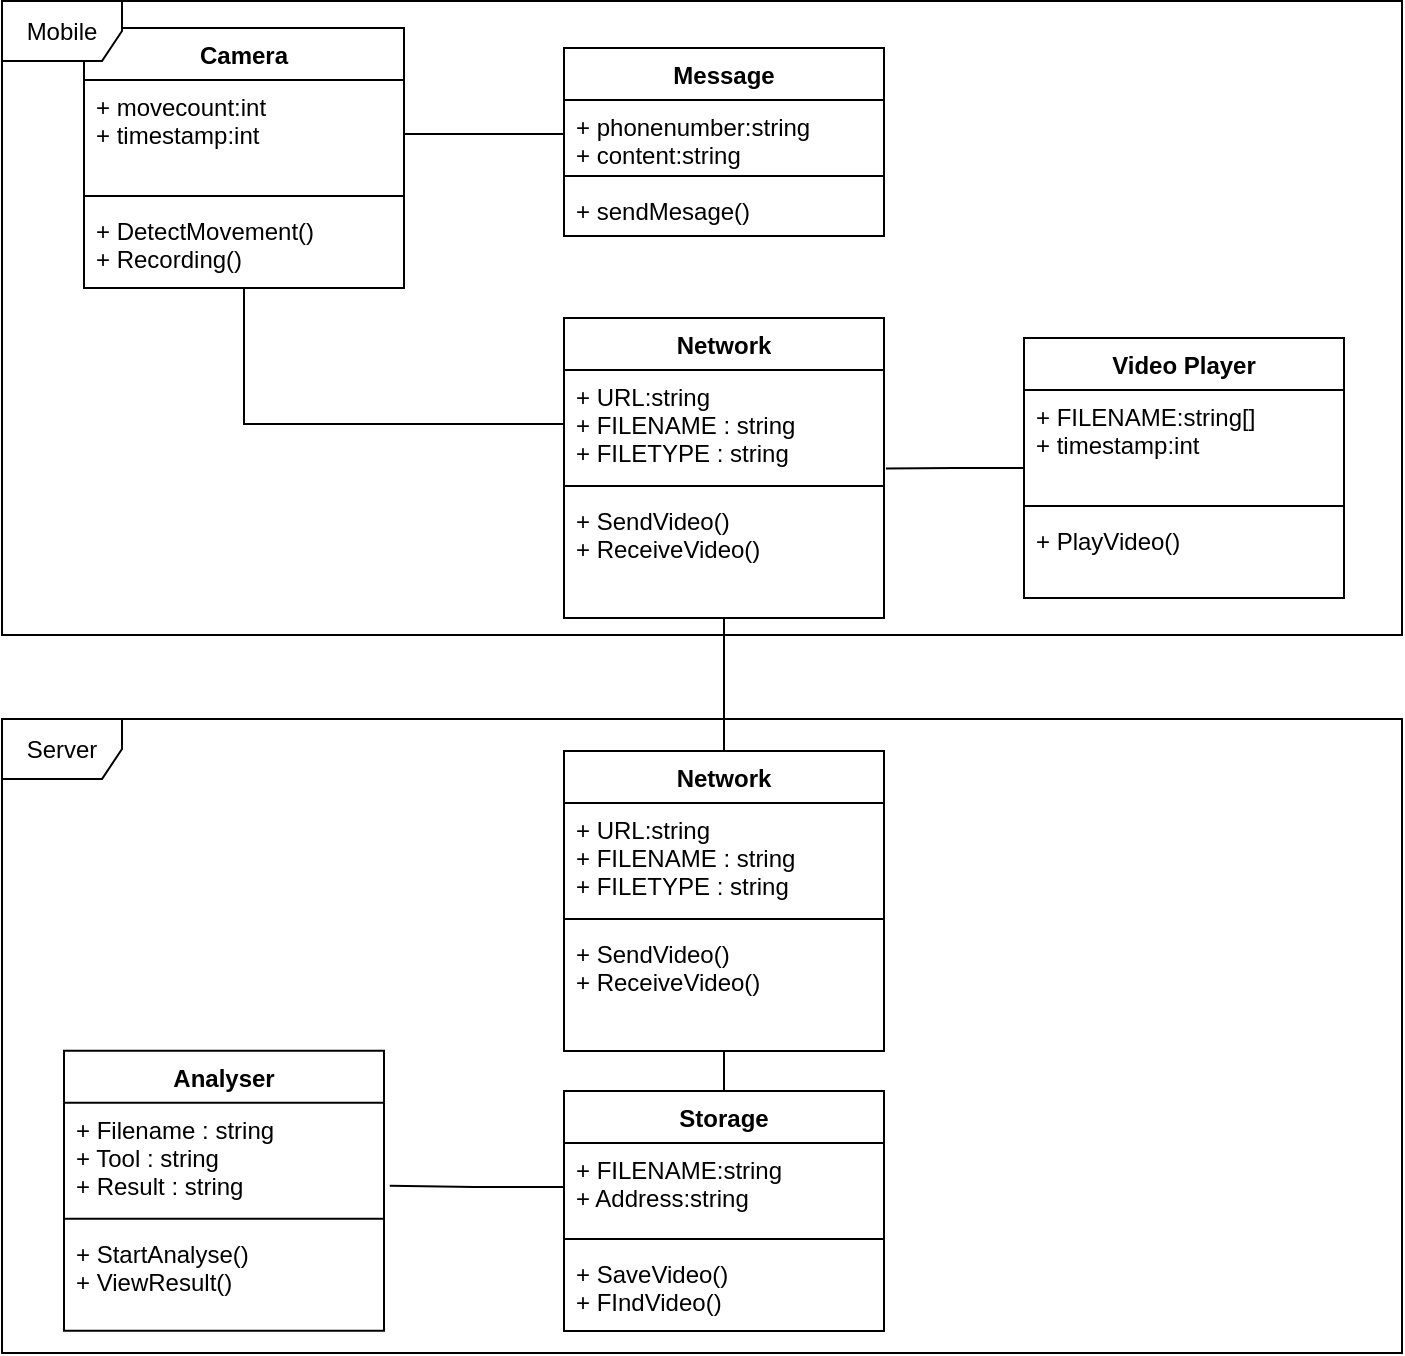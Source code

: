 <mxfile version="10.5.4" type="github"><diagram name="Page-1" id="9f46799a-70d6-7492-0946-bef42562c5a5"><mxGraphModel dx="827" dy="490" grid="1" gridSize="10" guides="1" tooltips="1" connect="1" arrows="1" fold="1" page="1" pageScale="1" pageWidth="1100" pageHeight="850" background="#ffffff" math="0" shadow="0"><root><mxCell id="0"/><mxCell id="1" parent="0"/><mxCell id="pNkeSpANsZos1K5FeEt0-24" style="edgeStyle=orthogonalEdgeStyle;rounded=0;orthogonalLoop=1;jettySize=auto;html=1;entryX=0;entryY=0.5;entryDx=0;entryDy=0;startArrow=none;startFill=0;endArrow=none;endFill=0;" edge="1" parent="1" source="J143VeGVXZXV8oimOhUq-1" target="J143VeGVXZXV8oimOhUq-33"><mxGeometry relative="1" as="geometry"/></mxCell><mxCell id="J143VeGVXZXV8oimOhUq-1" value="Camera" style="swimlane;fontStyle=1;align=center;verticalAlign=top;childLayout=stackLayout;horizontal=1;startSize=26;horizontalStack=0;resizeParent=1;resizeParentMax=0;resizeLast=0;collapsible=1;marginBottom=0;" parent="1" vertex="1"><mxGeometry x="280" y="55" width="160" height="130" as="geometry"/></mxCell><mxCell id="J143VeGVXZXV8oimOhUq-2" value="+ movecount:int&#10;+ timestamp:int&#10;" style="text;strokeColor=none;fillColor=none;align=left;verticalAlign=top;spacingLeft=4;spacingRight=4;overflow=hidden;rotatable=0;points=[[0,0.5],[1,0.5]];portConstraint=eastwest;" parent="J143VeGVXZXV8oimOhUq-1" vertex="1"><mxGeometry y="26" width="160" height="54" as="geometry"/></mxCell><mxCell id="J143VeGVXZXV8oimOhUq-3" value="" style="line;strokeWidth=1;fillColor=none;align=left;verticalAlign=middle;spacingTop=-1;spacingLeft=3;spacingRight=3;rotatable=0;labelPosition=right;points=[];portConstraint=eastwest;" parent="J143VeGVXZXV8oimOhUq-1" vertex="1"><mxGeometry y="80" width="160" height="8" as="geometry"/></mxCell><mxCell id="J143VeGVXZXV8oimOhUq-4" value="+ DetectMovement()&#10;+ Recording()" style="text;strokeColor=none;fillColor=none;align=left;verticalAlign=top;spacingLeft=4;spacingRight=4;overflow=hidden;rotatable=0;points=[[0,0.5],[1,0.5]];portConstraint=eastwest;" parent="J143VeGVXZXV8oimOhUq-1" vertex="1"><mxGeometry y="88" width="160" height="42" as="geometry"/></mxCell><mxCell id="J143VeGVXZXV8oimOhUq-13" value="Message" style="swimlane;fontStyle=1;align=center;verticalAlign=top;childLayout=stackLayout;horizontal=1;startSize=26;horizontalStack=0;resizeParent=1;resizeParentMax=0;resizeLast=0;collapsible=1;marginBottom=0;" parent="1" vertex="1"><mxGeometry x="520" y="65" width="160" height="94" as="geometry"/></mxCell><mxCell id="J143VeGVXZXV8oimOhUq-14" value="+ phonenumber:string&#10;+ content:string&#10;" style="text;strokeColor=none;fillColor=none;align=left;verticalAlign=top;spacingLeft=4;spacingRight=4;overflow=hidden;rotatable=0;points=[[0,0.5],[1,0.5]];portConstraint=eastwest;" parent="J143VeGVXZXV8oimOhUq-13" vertex="1"><mxGeometry y="26" width="160" height="34" as="geometry"/></mxCell><mxCell id="J143VeGVXZXV8oimOhUq-15" value="" style="line;strokeWidth=1;fillColor=none;align=left;verticalAlign=middle;spacingTop=-1;spacingLeft=3;spacingRight=3;rotatable=0;labelPosition=right;points=[];portConstraint=eastwest;" parent="J143VeGVXZXV8oimOhUq-13" vertex="1"><mxGeometry y="60" width="160" height="8" as="geometry"/></mxCell><mxCell id="J143VeGVXZXV8oimOhUq-16" value="+ sendMesage()" style="text;strokeColor=none;fillColor=none;align=left;verticalAlign=top;spacingLeft=4;spacingRight=4;overflow=hidden;rotatable=0;points=[[0,0.5],[1,0.5]];portConstraint=eastwest;" parent="J143VeGVXZXV8oimOhUq-13" vertex="1"><mxGeometry y="68" width="160" height="26" as="geometry"/></mxCell><mxCell id="J143VeGVXZXV8oimOhUq-28" value="Analyser" style="swimlane;fontStyle=1;align=center;verticalAlign=top;childLayout=stackLayout;horizontal=1;startSize=26;horizontalStack=0;resizeParent=1;resizeParentMax=0;resizeLast=0;collapsible=1;marginBottom=0;" parent="1" vertex="1"><mxGeometry x="270" y="566.426" width="160" height="140" as="geometry"/></mxCell><mxCell id="J143VeGVXZXV8oimOhUq-29" value="+ Filename : string&#10;+ Tool : string&#10;+ Result : string&#10;" style="text;strokeColor=none;fillColor=none;align=left;verticalAlign=top;spacingLeft=4;spacingRight=4;overflow=hidden;rotatable=0;points=[[0,0.5],[1,0.5]];portConstraint=eastwest;" parent="J143VeGVXZXV8oimOhUq-28" vertex="1"><mxGeometry y="26" width="160" height="54" as="geometry"/></mxCell><mxCell id="J143VeGVXZXV8oimOhUq-30" value="" style="line;strokeWidth=1;fillColor=none;align=left;verticalAlign=middle;spacingTop=-1;spacingLeft=3;spacingRight=3;rotatable=0;labelPosition=right;points=[];portConstraint=eastwest;" parent="J143VeGVXZXV8oimOhUq-28" vertex="1"><mxGeometry y="80" width="160" height="8" as="geometry"/></mxCell><mxCell id="J143VeGVXZXV8oimOhUq-31" value="+ StartAnalyse()&#10;+ ViewResult()&#10;" style="text;strokeColor=none;fillColor=none;align=left;verticalAlign=top;spacingLeft=4;spacingRight=4;overflow=hidden;rotatable=0;points=[[0,0.5],[1,0.5]];portConstraint=eastwest;" parent="J143VeGVXZXV8oimOhUq-28" vertex="1"><mxGeometry y="88" width="160" height="52" as="geometry"/></mxCell><mxCell id="pNkeSpANsZos1K5FeEt0-37" style="edgeStyle=orthogonalEdgeStyle;rounded=0;orthogonalLoop=1;jettySize=auto;html=1;entryX=0.5;entryY=0;entryDx=0;entryDy=0;startArrow=none;startFill=0;endArrow=none;endFill=0;" edge="1" parent="1" source="J143VeGVXZXV8oimOhUq-32" target="pNkeSpANsZos1K5FeEt0-33"><mxGeometry relative="1" as="geometry"/></mxCell><mxCell id="J143VeGVXZXV8oimOhUq-32" value="Network" style="swimlane;fontStyle=1;align=center;verticalAlign=top;childLayout=stackLayout;horizontal=1;startSize=26;horizontalStack=0;resizeParent=1;resizeParentMax=0;resizeLast=0;collapsible=1;marginBottom=0;" parent="1" vertex="1"><mxGeometry x="520" y="200" width="160" height="150" as="geometry"/></mxCell><mxCell id="J143VeGVXZXV8oimOhUq-33" value="+ URL:string&#10;+ FILENAME : string&#10;+ FILETYPE : string&#10;" style="text;strokeColor=none;fillColor=none;align=left;verticalAlign=top;spacingLeft=4;spacingRight=4;overflow=hidden;rotatable=0;points=[[0,0.5],[1,0.5]];portConstraint=eastwest;" parent="J143VeGVXZXV8oimOhUq-32" vertex="1"><mxGeometry y="26" width="160" height="54" as="geometry"/></mxCell><mxCell id="J143VeGVXZXV8oimOhUq-34" value="" style="line;strokeWidth=1;fillColor=none;align=left;verticalAlign=middle;spacingTop=-1;spacingLeft=3;spacingRight=3;rotatable=0;labelPosition=right;points=[];portConstraint=eastwest;" parent="J143VeGVXZXV8oimOhUq-32" vertex="1"><mxGeometry y="80" width="160" height="8" as="geometry"/></mxCell><mxCell id="J143VeGVXZXV8oimOhUq-35" value="+ SendVideo()&#10;+ ReceiveVideo()&#10;" style="text;strokeColor=none;fillColor=none;align=left;verticalAlign=top;spacingLeft=4;spacingRight=4;overflow=hidden;rotatable=0;points=[[0,0.5],[1,0.5]];portConstraint=eastwest;" parent="J143VeGVXZXV8oimOhUq-32" vertex="1"><mxGeometry y="88" width="160" height="62" as="geometry"/></mxCell><mxCell id="pNkeSpANsZos1K5FeEt0-38" style="edgeStyle=orthogonalEdgeStyle;rounded=0;orthogonalLoop=1;jettySize=auto;html=1;startArrow=none;startFill=0;endArrow=none;endFill=0;" edge="1" parent="1" source="J143VeGVXZXV8oimOhUq-40" target="pNkeSpANsZos1K5FeEt0-33"><mxGeometry relative="1" as="geometry"/></mxCell><mxCell id="J143VeGVXZXV8oimOhUq-40" value="Storage" style="swimlane;fontStyle=1;align=center;verticalAlign=top;childLayout=stackLayout;horizontal=1;startSize=26;horizontalStack=0;resizeParent=1;resizeParentMax=0;resizeLast=0;collapsible=1;marginBottom=0;" parent="1" vertex="1"><mxGeometry x="520" y="586.481" width="160" height="120" as="geometry"/></mxCell><mxCell id="J143VeGVXZXV8oimOhUq-41" value="+ FILENAME:string&#10;+ Address:string" style="text;strokeColor=none;fillColor=none;align=left;verticalAlign=top;spacingLeft=4;spacingRight=4;overflow=hidden;rotatable=0;points=[[0,0.5],[1,0.5]];portConstraint=eastwest;" parent="J143VeGVXZXV8oimOhUq-40" vertex="1"><mxGeometry y="26" width="160" height="44" as="geometry"/></mxCell><mxCell id="J143VeGVXZXV8oimOhUq-42" value="" style="line;strokeWidth=1;fillColor=none;align=left;verticalAlign=middle;spacingTop=-1;spacingLeft=3;spacingRight=3;rotatable=0;labelPosition=right;points=[];portConstraint=eastwest;" parent="J143VeGVXZXV8oimOhUq-40" vertex="1"><mxGeometry y="70" width="160" height="8" as="geometry"/></mxCell><mxCell id="J143VeGVXZXV8oimOhUq-43" value="+ SaveVideo()&#10;+ FIndVideo()&#10;" style="text;strokeColor=none;fillColor=none;align=left;verticalAlign=top;spacingLeft=4;spacingRight=4;overflow=hidden;rotatable=0;points=[[0,0.5],[1,0.5]];portConstraint=eastwest;" parent="J143VeGVXZXV8oimOhUq-40" vertex="1"><mxGeometry y="78" width="160" height="42" as="geometry"/></mxCell><mxCell id="pNkeSpANsZos1K5FeEt0-19" style="edgeStyle=orthogonalEdgeStyle;rounded=0;orthogonalLoop=1;jettySize=auto;html=1;exitX=1;exitY=0.5;exitDx=0;exitDy=0;entryX=0;entryY=0.5;entryDx=0;entryDy=0;startArrow=none;startFill=0;endArrow=none;endFill=0;" edge="1" parent="1" source="J143VeGVXZXV8oimOhUq-2" target="J143VeGVXZXV8oimOhUq-14"><mxGeometry relative="1" as="geometry"/></mxCell><mxCell id="pNkeSpANsZos1K5FeEt0-29" style="edgeStyle=orthogonalEdgeStyle;rounded=0;orthogonalLoop=1;jettySize=auto;html=1;entryX=1.006;entryY=0.913;entryDx=0;entryDy=0;entryPerimeter=0;startArrow=none;startFill=0;endArrow=none;endFill=0;" edge="1" parent="1" source="pNkeSpANsZos1K5FeEt0-25" target="J143VeGVXZXV8oimOhUq-33"><mxGeometry relative="1" as="geometry"/></mxCell><mxCell id="pNkeSpANsZos1K5FeEt0-25" value="Video Player" style="swimlane;fontStyle=1;align=center;verticalAlign=top;childLayout=stackLayout;horizontal=1;startSize=26;horizontalStack=0;resizeParent=1;resizeParentMax=0;resizeLast=0;collapsible=1;marginBottom=0;" vertex="1" parent="1"><mxGeometry x="750" y="210" width="160" height="130" as="geometry"/></mxCell><mxCell id="pNkeSpANsZos1K5FeEt0-26" value="+ FILENAME:string[]&#10;+ timestamp:int&#10;" style="text;strokeColor=none;fillColor=none;align=left;verticalAlign=top;spacingLeft=4;spacingRight=4;overflow=hidden;rotatable=0;points=[[0,0.5],[1,0.5]];portConstraint=eastwest;" vertex="1" parent="pNkeSpANsZos1K5FeEt0-25"><mxGeometry y="26" width="160" height="54" as="geometry"/></mxCell><mxCell id="pNkeSpANsZos1K5FeEt0-27" value="" style="line;strokeWidth=1;fillColor=none;align=left;verticalAlign=middle;spacingTop=-1;spacingLeft=3;spacingRight=3;rotatable=0;labelPosition=right;points=[];portConstraint=eastwest;" vertex="1" parent="pNkeSpANsZos1K5FeEt0-25"><mxGeometry y="80" width="160" height="8" as="geometry"/></mxCell><mxCell id="pNkeSpANsZos1K5FeEt0-28" value="+ PlayVideo()&#10;" style="text;strokeColor=none;fillColor=none;align=left;verticalAlign=top;spacingLeft=4;spacingRight=4;overflow=hidden;rotatable=0;points=[[0,0.5],[1,0.5]];portConstraint=eastwest;" vertex="1" parent="pNkeSpANsZos1K5FeEt0-25"><mxGeometry y="88" width="160" height="42" as="geometry"/></mxCell><mxCell id="pNkeSpANsZos1K5FeEt0-33" value="Network" style="swimlane;fontStyle=1;align=center;verticalAlign=top;childLayout=stackLayout;horizontal=1;startSize=26;horizontalStack=0;resizeParent=1;resizeParentMax=0;resizeLast=0;collapsible=1;marginBottom=0;" vertex="1" parent="1"><mxGeometry x="520" y="416.5" width="160" height="150" as="geometry"/></mxCell><mxCell id="pNkeSpANsZos1K5FeEt0-34" value="+ URL:string&#10;+ FILENAME : string&#10;+ FILETYPE : string&#10;" style="text;strokeColor=none;fillColor=none;align=left;verticalAlign=top;spacingLeft=4;spacingRight=4;overflow=hidden;rotatable=0;points=[[0,0.5],[1,0.5]];portConstraint=eastwest;" vertex="1" parent="pNkeSpANsZos1K5FeEt0-33"><mxGeometry y="26" width="160" height="54" as="geometry"/></mxCell><mxCell id="pNkeSpANsZos1K5FeEt0-35" value="" style="line;strokeWidth=1;fillColor=none;align=left;verticalAlign=middle;spacingTop=-1;spacingLeft=3;spacingRight=3;rotatable=0;labelPosition=right;points=[];portConstraint=eastwest;" vertex="1" parent="pNkeSpANsZos1K5FeEt0-33"><mxGeometry y="80" width="160" height="8" as="geometry"/></mxCell><mxCell id="pNkeSpANsZos1K5FeEt0-36" value="+ SendVideo()&#10;+ ReceiveVideo()&#10;" style="text;strokeColor=none;fillColor=none;align=left;verticalAlign=top;spacingLeft=4;spacingRight=4;overflow=hidden;rotatable=0;points=[[0,0.5],[1,0.5]];portConstraint=eastwest;" vertex="1" parent="pNkeSpANsZos1K5FeEt0-33"><mxGeometry y="88" width="160" height="62" as="geometry"/></mxCell><mxCell id="pNkeSpANsZos1K5FeEt0-39" style="edgeStyle=orthogonalEdgeStyle;rounded=0;orthogonalLoop=1;jettySize=auto;html=1;exitX=0;exitY=0.5;exitDx=0;exitDy=0;entryX=1.018;entryY=0.767;entryDx=0;entryDy=0;entryPerimeter=0;startArrow=none;startFill=0;endArrow=none;endFill=0;" edge="1" parent="1" source="J143VeGVXZXV8oimOhUq-41" target="J143VeGVXZXV8oimOhUq-29"><mxGeometry relative="1" as="geometry"/></mxCell><mxCell id="pNkeSpANsZos1K5FeEt0-40" value="Server" style="shape=umlFrame;whiteSpace=wrap;html=1;" vertex="1" parent="1"><mxGeometry x="239" y="400.5" width="700" height="317" as="geometry"/></mxCell><mxCell id="pNkeSpANsZos1K5FeEt0-41" value="Mobile" style="shape=umlFrame;whiteSpace=wrap;html=1;" vertex="1" parent="1"><mxGeometry x="239" y="41.5" width="700" height="317" as="geometry"/></mxCell></root></mxGraphModel></diagram></mxfile>